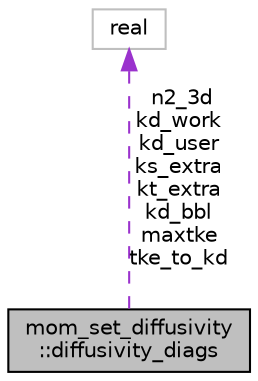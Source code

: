 digraph "mom_set_diffusivity::diffusivity_diags"
{
 // INTERACTIVE_SVG=YES
 // LATEX_PDF_SIZE
  edge [fontname="Helvetica",fontsize="10",labelfontname="Helvetica",labelfontsize="10"];
  node [fontname="Helvetica",fontsize="10",shape=record];
  Node1 [label="mom_set_diffusivity\l::diffusivity_diags",height=0.2,width=0.4,color="black", fillcolor="grey75", style="filled", fontcolor="black",tooltip="This structure has memory for used in calculating diagnostics of diffusivity."];
  Node2 -> Node1 [dir="back",color="darkorchid3",fontsize="10",style="dashed",label=" n2_3d\nkd_work\nkd_user\nks_extra\nkt_extra\nkd_bbl\nmaxtke\ntke_to_kd" ,fontname="Helvetica"];
  Node2 [label="real",height=0.2,width=0.4,color="grey75", fillcolor="white", style="filled",tooltip=" "];
}
